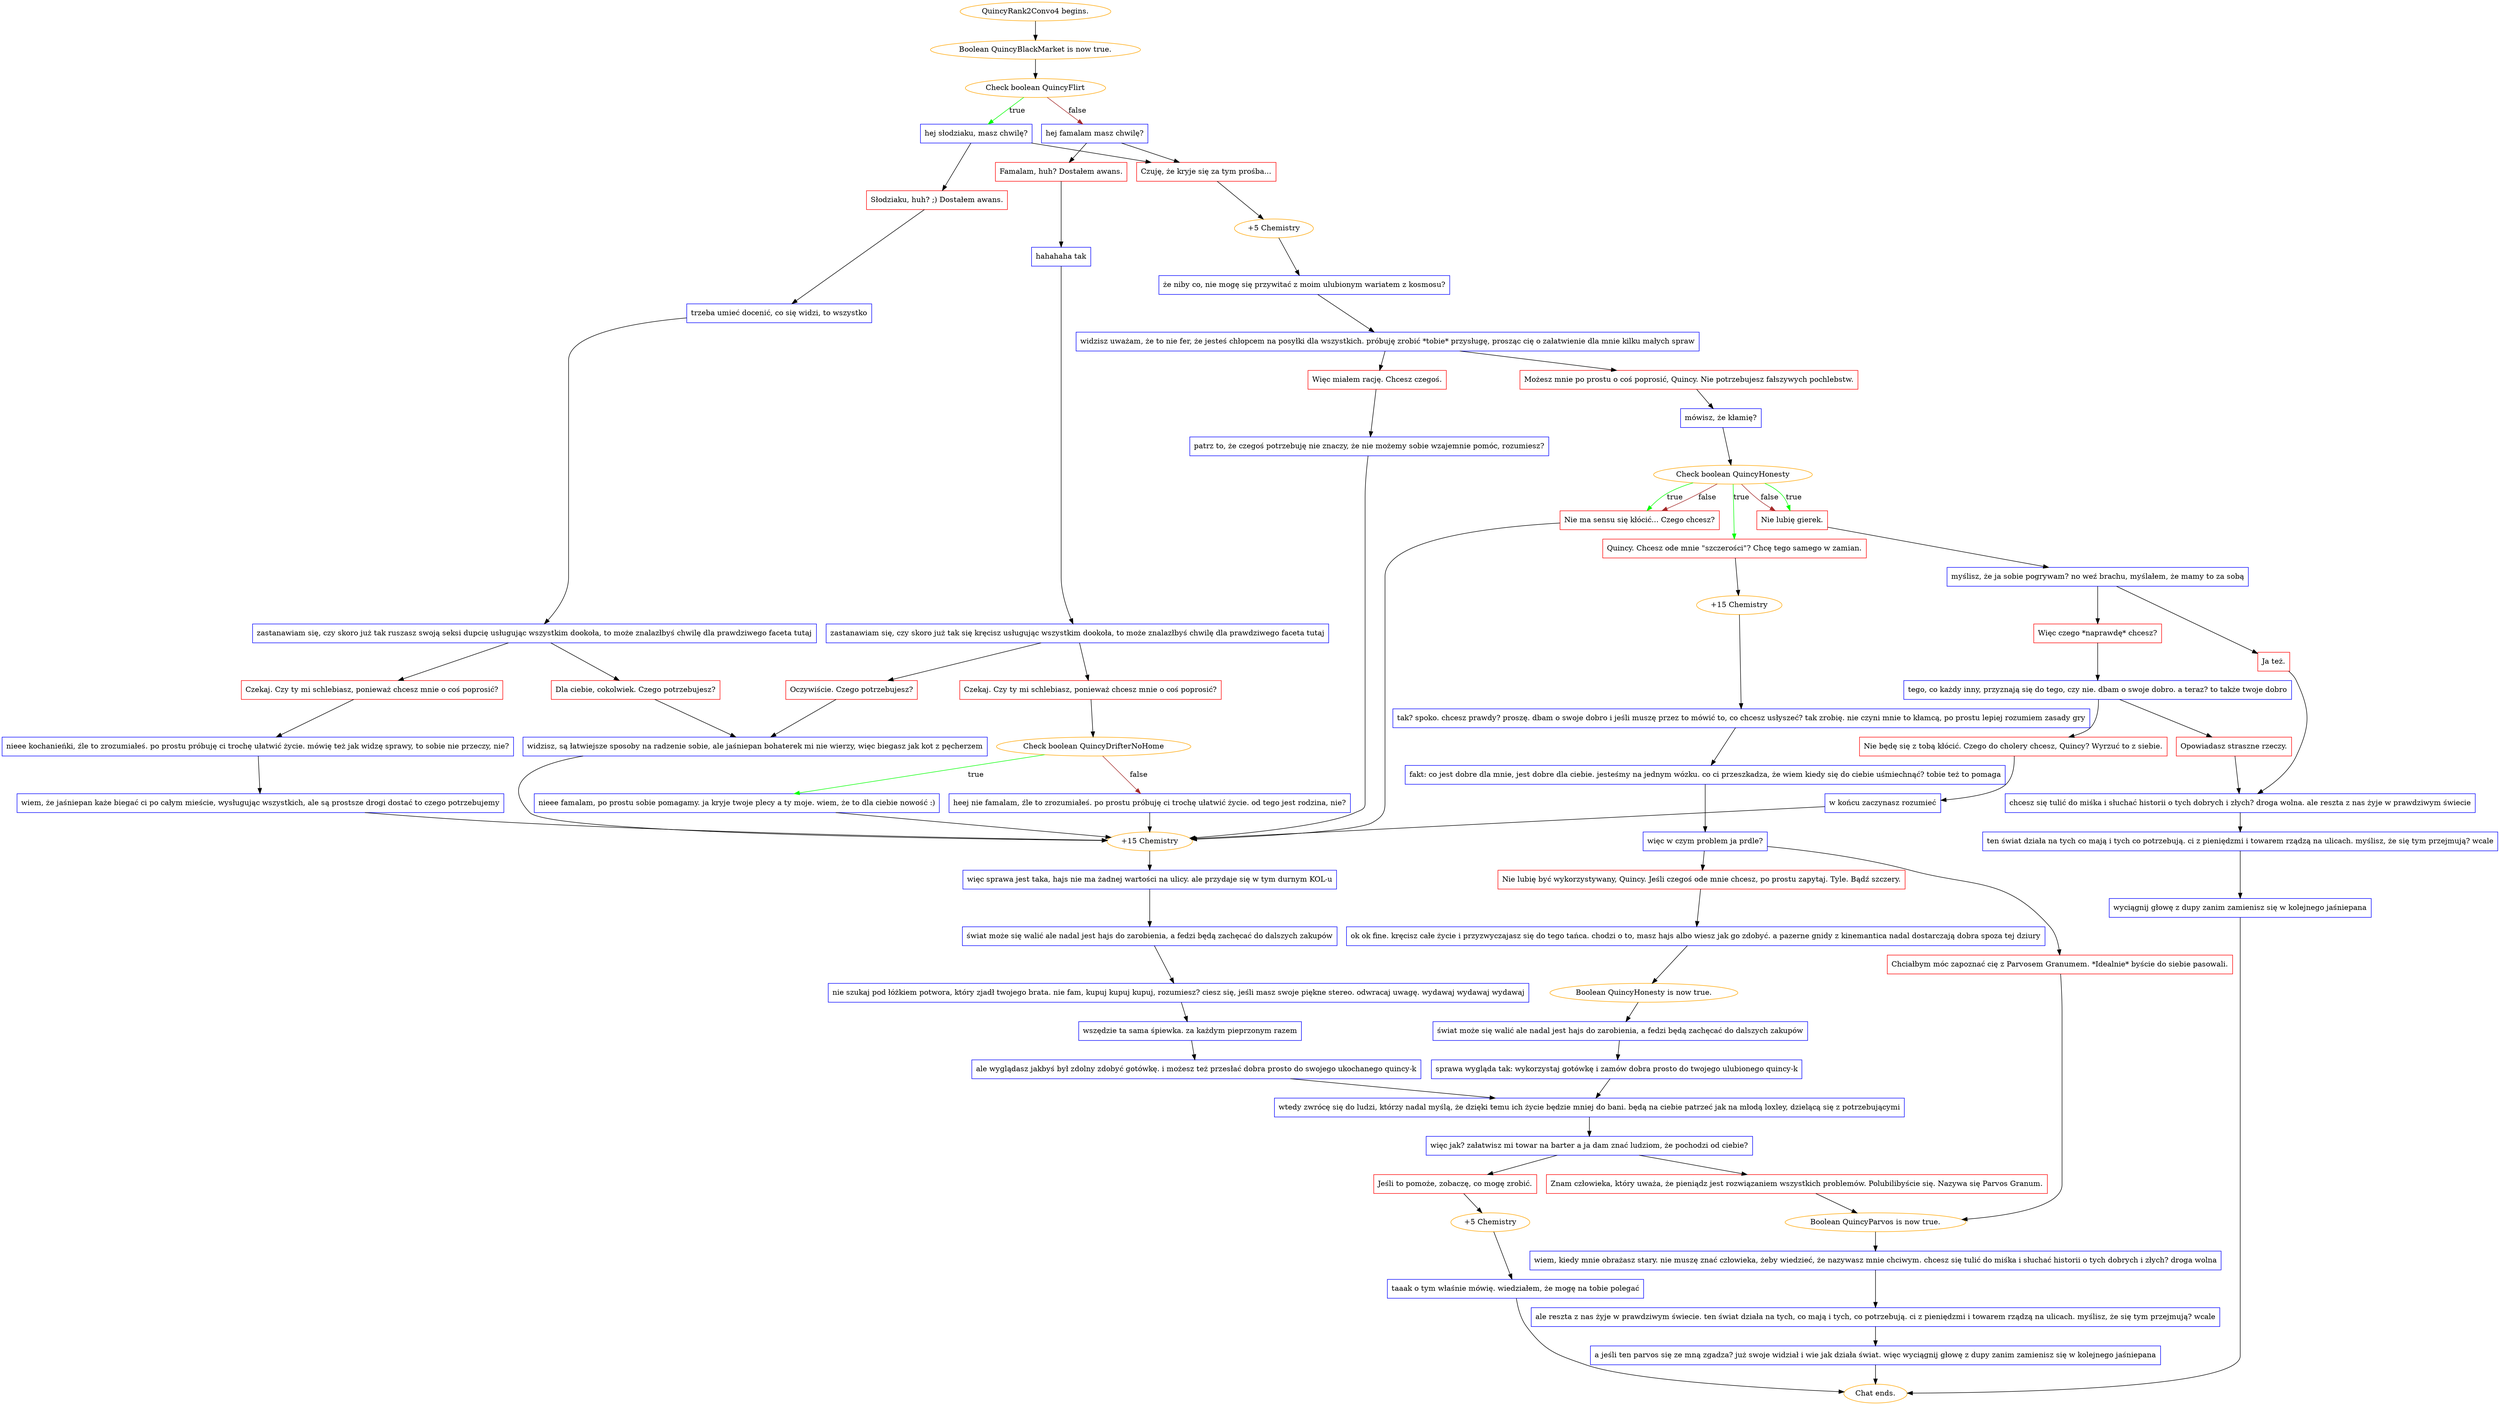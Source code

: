 digraph {
	"QuincyRank2Convo4 begins." [color=orange];
		"QuincyRank2Convo4 begins." -> j3671517917;
	j3671517917 [label="Boolean QuincyBlackMarket is now true.",color=orange];
		j3671517917 -> j3865965441;
	j3865965441 [label="Check boolean QuincyFlirt",color=orange];
		j3865965441 -> j599083654 [label=true,color=green];
		j3865965441 -> j3569606808 [label=false,color=brown];
	j599083654 [label="hej słodziaku, masz chwilę?",shape=box,color=blue];
		j599083654 -> j3382661152;
		j599083654 -> j777360323;
	j3569606808 [label="hej famalam masz chwilę?",shape=box,color=blue];
		j3569606808 -> j2824519403;
		j3569606808 -> j777360323;
	j3382661152 [label="Słodziaku, huh? ;) Dostałem awans.",shape=box,color=red];
		j3382661152 -> j4280681360;
	j777360323 [label="Czuję, że kryje się za tym prośba...",shape=box,color=red];
		j777360323 -> j3419016300;
	j2824519403 [label="Famalam, huh? Dostałem awans.",shape=box,color=red];
		j2824519403 -> j890723200;
	j4280681360 [label="trzeba umieć docenić, co się widzi, to wszystko",shape=box,color=blue];
		j4280681360 -> j1275707910;
	j3419016300 [label="+5 Chemistry",color=orange];
		j3419016300 -> j733281458;
	j890723200 [label="hahahaha tak",shape=box,color=blue];
		j890723200 -> j1738707613;
	j1275707910 [label="zastanawiam się, czy skoro już tak ruszasz swoją seksi dupcię usługując wszystkim dookoła, to może znalazłbyś chwilę dla prawdziwego faceta tutaj",shape=box,color=blue];
		j1275707910 -> j3215905345;
		j1275707910 -> j2935333149;
	j733281458 [label="że niby co, nie mogę się przywitać z moim ulubionym wariatem z kosmosu?",shape=box,color=blue];
		j733281458 -> j3294407146;
	j1738707613 [label="zastanawiam się, czy skoro już tak się kręcisz usługując wszystkim dookoła, to może znalazłbyś chwilę dla prawdziwego faceta tutaj",shape=box,color=blue];
		j1738707613 -> j2880957175;
		j1738707613 -> j2531204575;
	j3215905345 [label="Dla ciebie, cokolwiek. Czego potrzebujesz?",shape=box,color=red];
		j3215905345 -> j3875290555;
	j2935333149 [label="Czekaj. Czy ty mi schlebiasz, ponieważ chcesz mnie o coś poprosić?",shape=box,color=red];
		j2935333149 -> j3754979640;
	j3294407146 [label="widzisz uważam, że to nie fer, że jesteś chłopcem na posyłki dla wszystkich. próbuję zrobić *tobie* przysługę, prosząc cię o załatwienie dla mnie kilku małych spraw",shape=box,color=blue];
		j3294407146 -> j235516556;
		j3294407146 -> j4216467236;
	j2880957175 [label="Oczywiście. Czego potrzebujesz?",shape=box,color=red];
		j2880957175 -> j3875290555;
	j2531204575 [label="Czekaj. Czy ty mi schlebiasz, ponieważ chcesz mnie o coś poprosić?",shape=box,color=red];
		j2531204575 -> j3576378402;
	j3875290555 [label="widzisz, są łatwiejsze sposoby na radzenie sobie, ale jaśniepan bohaterek mi nie wierzy, więc biegasz jak kot z pęcherzem",shape=box,color=blue];
		j3875290555 -> j1570684723;
	j3754979640 [label="nieee kochanieńki, źle to zrozumiałeś. po prostu próbuję ci trochę ułatwić życie. mówię też jak widzę sprawy, to sobie nie przeczy, nie?",shape=box,color=blue];
		j3754979640 -> j1638699225;
	j235516556 [label="Więc miałem rację. Chcesz czegoś.",shape=box,color=red];
		j235516556 -> j2643873984;
	j4216467236 [label="Możesz mnie po prostu o coś poprosić, Quincy. Nie potrzebujesz fałszywych pochlebstw.",shape=box,color=red];
		j4216467236 -> j351373454;
	j3576378402 [label="Check boolean QuincyDrifterNoHome",color=orange];
		j3576378402 -> j499923805 [label=true,color=green];
		j3576378402 -> j2119874763 [label=false,color=brown];
	j1570684723 [label="+15 Chemistry",color=orange];
		j1570684723 -> j2019153760;
	j1638699225 [label="wiem, że jaśniepan każe biegać ci po całym mieście, wysługując wszystkich, ale są prostsze drogi dostać to czego potrzebujemy",shape=box,color=blue];
		j1638699225 -> j1570684723;
	j2643873984 [label="patrz to, że czegoś potrzebuję nie znaczy, że nie możemy sobie wzajemnie pomóc, rozumiesz?",shape=box,color=blue];
		j2643873984 -> j1570684723;
	j351373454 [label="mówisz, że kłamię?",shape=box,color=blue];
		j351373454 -> j3330925528;
	j499923805 [label="nieee famalam, po prostu sobie pomagamy. ja kryje twoje plecy a ty moje. wiem, że to dla ciebie nowość :)",shape=box,color=blue];
		j499923805 -> j1570684723;
	j2119874763 [label="heej nie famalam, źle to zrozumiałeś. po prostu próbuję ci trochę ułatwić życie. od tego jest rodzina, nie?",shape=box,color=blue];
		j2119874763 -> j1570684723;
	j2019153760 [label="więc sprawa jest taka, hajs nie ma żadnej wartości na ulicy. ale przydaje się w tym durnym KOL-u",shape=box,color=blue];
		j2019153760 -> j2263932036;
	j3330925528 [label="Check boolean QuincyHonesty",color=orange];
		j3330925528 -> j1262926145 [label=true,color=green];
		j3330925528 -> j1014086559 [label=true,color=green];
		j3330925528 -> j3475637665 [label=true,color=green];
		j3330925528 -> j1014086559 [label=false,color=brown];
		j3330925528 -> j3475637665 [label=false,color=brown];
	j2263932036 [label="świat może się walić ale nadal jest hajs do zarobienia, a fedzi będą zachęcać do dalszych zakupów",shape=box,color=blue];
		j2263932036 -> j1845015517;
	j1262926145 [label="Quincy. Chcesz ode mnie \"szczerości\"? Chcę tego samego w zamian.",shape=box,color=red];
		j1262926145 -> j3478639816;
	j1014086559 [label="Nie lubię gierek.",shape=box,color=red];
		j1014086559 -> j1660284239;
	j3475637665 [label="Nie ma sensu się kłócić... Czego chcesz?",shape=box,color=red];
		j3475637665 -> j1570684723;
	j1845015517 [label="nie szukaj pod łóżkiem potwora, który zjadł twojego brata. nie fam, kupuj kupuj kupuj, rozumiesz? ciesz się, jeśli masz swoje piękne stereo. odwracaj uwagę. wydawaj wydawaj wydawaj",shape=box,color=blue];
		j1845015517 -> j362071689;
	j3478639816 [label="+15 Chemistry",color=orange];
		j3478639816 -> j872227073;
	j1660284239 [label="myślisz, że ja sobie pogrywam? no weź brachu, myślałem, że mamy to za sobą",shape=box,color=blue];
		j1660284239 -> j2704903769;
		j1660284239 -> j2444410128;
	j362071689 [label="wszędzie ta sama śpiewka. za każdym pieprzonym razem",shape=box,color=blue];
		j362071689 -> j2070615981;
	j872227073 [label="tak? spoko. chcesz prawdy? proszę. dbam o swoje dobro i jeśli muszę przez to mówić to, co chcesz usłyszeć? tak zrobię. nie czyni mnie to kłamcą, po prostu lepiej rozumiem zasady gry",shape=box,color=blue];
		j872227073 -> j1419587810;
	j2704903769 [label="Ja też.",shape=box,color=red];
		j2704903769 -> j4061110969;
	j2444410128 [label="Więc czego *naprawdę* chcesz?",shape=box,color=red];
		j2444410128 -> j640701237;
	j2070615981 [label="ale wyglądasz jakbyś był zdolny zdobyć gotówkę. i możesz też przesłać dobra prosto do swojego ukochanego quincy-k",shape=box,color=blue];
		j2070615981 -> j314588956;
	j1419587810 [label="fakt: co jest dobre dla mnie, jest dobre dla ciebie. jesteśmy na jednym wózku. co ci przeszkadza, że wiem kiedy się do ciebie uśmiechnąć? tobie też to pomaga",shape=box,color=blue];
		j1419587810 -> j1478889921;
	j4061110969 [label="chcesz się tulić do miśka i słuchać historii o tych dobrych i złych? droga wolna. ale reszta z nas żyje w prawdziwym świecie",shape=box,color=blue];
		j4061110969 -> j1114427995;
	j640701237 [label="tego, co każdy inny, przyznają się do tego, czy nie. dbam o swoje dobro. a teraz? to także twoje dobro",shape=box,color=blue];
		j640701237 -> j2601838126;
		j640701237 -> j2575265199;
	j314588956 [label="wtedy zwrócę się do ludzi, którzy nadal myślą, że dzięki temu ich życie będzie mniej do bani. będą na ciebie patrzeć jak na młodą loxley, dzielącą się z potrzebującymi",shape=box,color=blue];
		j314588956 -> j574758016;
	j1478889921 [label="więc w czym problem ja prdle?",shape=box,color=blue];
		j1478889921 -> j50888972;
		j1478889921 -> j1936633383;
	j1114427995 [label="ten świat działa na tych co mają i tych co potrzebują. ci z pieniędzmi i towarem rządzą na ulicach. myślisz, że się tym przejmują? wcale",shape=box,color=blue];
		j1114427995 -> j3211948608;
	j2601838126 [label="Opowiadasz straszne rzeczy.",shape=box,color=red];
		j2601838126 -> j4061110969;
	j2575265199 [label="Nie będę się z tobą kłócić. Czego do cholery chcesz, Quincy? Wyrzuć to z siebie.",shape=box,color=red];
		j2575265199 -> j2900519651;
	j574758016 [label="więc jak? załatwisz mi towar na barter a ja dam znać ludziom, że pochodzi od ciebie?",shape=box,color=blue];
		j574758016 -> j2611805084;
		j574758016 -> j1755543132;
	j50888972 [label="Chciałbym móc zapoznać cię z Parvosem Granumem. *Idealnie* byście do siebie pasowali.",shape=box,color=red];
		j50888972 -> j3540905917;
	j1936633383 [label="Nie lubię być wykorzystywany, Quincy. Jeśli czegoś ode mnie chcesz, po prostu zapytaj. Tyle. Bądź szczery.",shape=box,color=red];
		j1936633383 -> j2974462235;
	j3211948608 [label="wyciągnij głowę z dupy zanim zamienisz się w kolejnego jaśniepana",shape=box,color=blue];
		j3211948608 -> "Chat ends.";
	j2900519651 [label="w końcu zaczynasz rozumieć",shape=box,color=blue];
		j2900519651 -> j1570684723;
	j2611805084 [label="Jeśli to pomoże, zobaczę, co mogę zrobić.",shape=box,color=red];
		j2611805084 -> j215612674;
	j1755543132 [label="Znam człowieka, który uważa, że pieniądz jest rozwiązaniem wszystkich problemów. Polubilibyście się. Nazywa się Parvos Granum.",shape=box,color=red];
		j1755543132 -> j3540905917;
	j3540905917 [label="Boolean QuincyParvos is now true.",color=orange];
		j3540905917 -> j3357571092;
	j2974462235 [label="ok ok fine. kręcisz całe życie i przyzwyczajasz się do tego tańca. chodzi o to, masz hajs albo wiesz jak go zdobyć. a pazerne gnidy z kinemantica nadal dostarczają dobra spoza tej dziury",shape=box,color=blue];
		j2974462235 -> j2007688373;
	"Chat ends." [color=orange];
	j215612674 [label="+5 Chemistry",color=orange];
		j215612674 -> j4112493236;
	j3357571092 [label="wiem, kiedy mnie obrażasz stary. nie muszę znać człowieka, żeby wiedzieć, że nazywasz mnie chciwym. chcesz się tulić do miśka i słuchać historii o tych dobrych i złych? droga wolna",shape=box,color=blue];
		j3357571092 -> j3870118228;
	j2007688373 [label="Boolean QuincyHonesty is now true.",color=orange];
		j2007688373 -> j2031618090;
	j4112493236 [label="taaak o tym właśnie mówię. wiedziałem, że mogę na tobie polegać",shape=box,color=blue];
		j4112493236 -> "Chat ends.";
	j3870118228 [label="ale reszta z nas żyje w prawdziwym świecie. ten świat działa na tych, co mają i tych, co potrzebują. ci z pieniędzmi i towarem rządzą na ulicach. myślisz, że się tym przejmują? wcale",shape=box,color=blue];
		j3870118228 -> j2867968665;
	j2031618090 [label="świat może się walić ale nadal jest hajs do zarobienia, a fedzi będą zachęcać do dalszych zakupów",shape=box,color=blue];
		j2031618090 -> j902802964;
	j2867968665 [label="a jeśli ten parvos się ze mną zgadza? już swoje widział i wie jak działa świat. więc wyciągnij głowę z dupy zanim zamienisz się w kolejnego jaśniepana",shape=box,color=blue];
		j2867968665 -> "Chat ends.";
	j902802964 [label="sprawa wygląda tak: wykorzystaj gotówkę i zamów dobra prosto do twojego ulubionego quincy-k",shape=box,color=blue];
		j902802964 -> j314588956;
}